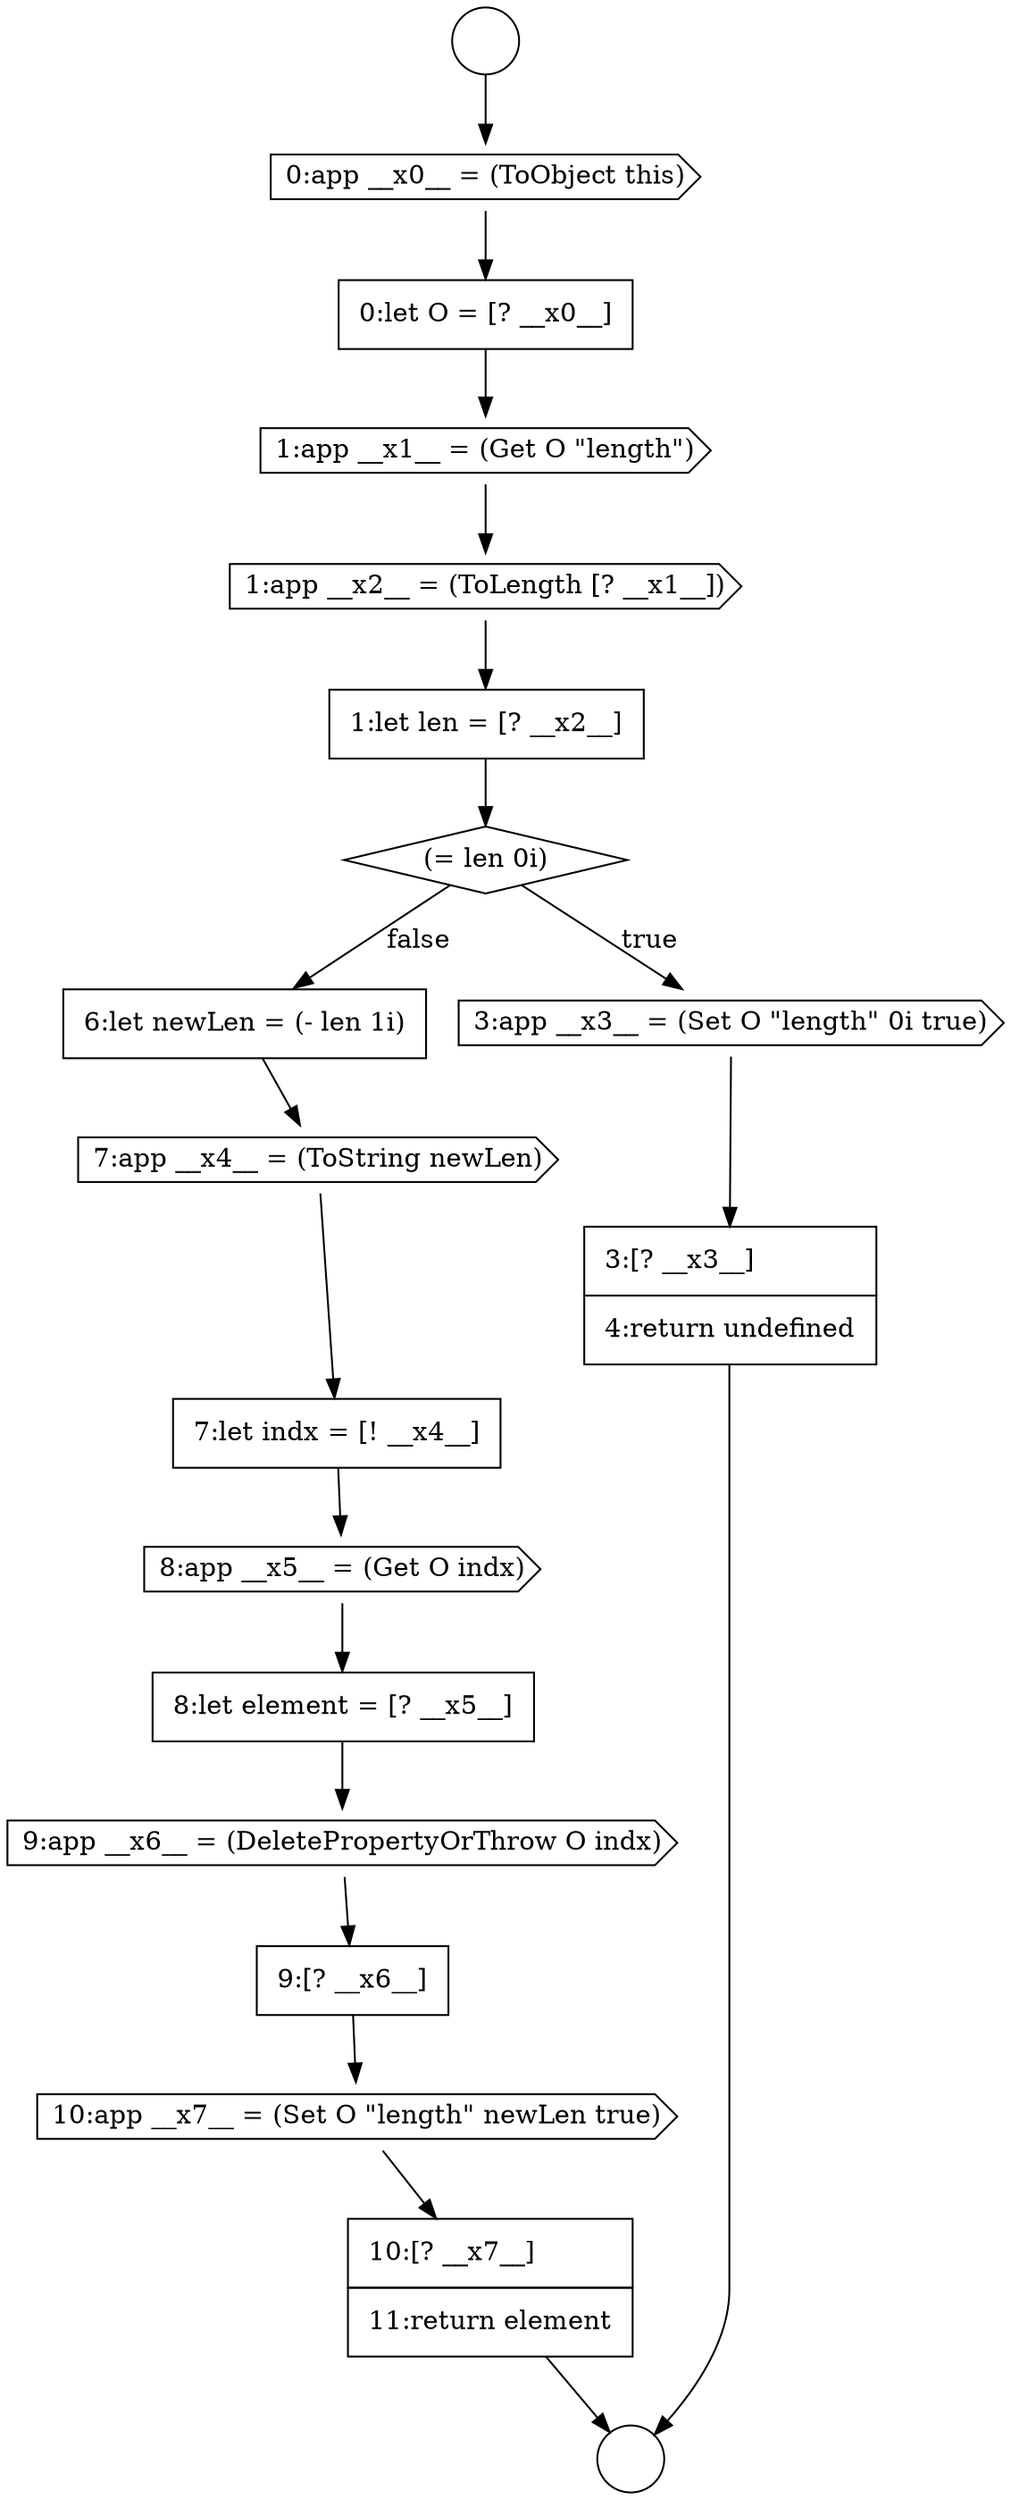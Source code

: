 digraph {
  node13722 [shape=none, margin=0, label=<<font color="black">
    <table border="0" cellborder="1" cellspacing="0" cellpadding="10">
      <tr><td align="left">1:let len = [? __x2__]</td></tr>
    </table>
  </font>> color="black" fillcolor="white" style=filled]
  node13732 [shape=none, margin=0, label=<<font color="black">
    <table border="0" cellborder="1" cellspacing="0" cellpadding="10">
      <tr><td align="left">9:[? __x6__]</td></tr>
    </table>
  </font>> color="black" fillcolor="white" style=filled]
  node13726 [shape=none, margin=0, label=<<font color="black">
    <table border="0" cellborder="1" cellspacing="0" cellpadding="10">
      <tr><td align="left">6:let newLen = (- len 1i)</td></tr>
    </table>
  </font>> color="black" fillcolor="white" style=filled]
  node13730 [shape=none, margin=0, label=<<font color="black">
    <table border="0" cellborder="1" cellspacing="0" cellpadding="10">
      <tr><td align="left">8:let element = [? __x5__]</td></tr>
    </table>
  </font>> color="black" fillcolor="white" style=filled]
  node13734 [shape=none, margin=0, label=<<font color="black">
    <table border="0" cellborder="1" cellspacing="0" cellpadding="10">
      <tr><td align="left">10:[? __x7__]</td></tr>
      <tr><td align="left">11:return element</td></tr>
    </table>
  </font>> color="black" fillcolor="white" style=filled]
  node13716 [shape=circle label=" " color="black" fillcolor="white" style=filled]
  node13719 [shape=none, margin=0, label=<<font color="black">
    <table border="0" cellborder="1" cellspacing="0" cellpadding="10">
      <tr><td align="left">0:let O = [? __x0__]</td></tr>
    </table>
  </font>> color="black" fillcolor="white" style=filled]
  node13725 [shape=none, margin=0, label=<<font color="black">
    <table border="0" cellborder="1" cellspacing="0" cellpadding="10">
      <tr><td align="left">3:[? __x3__]</td></tr>
      <tr><td align="left">4:return undefined</td></tr>
    </table>
  </font>> color="black" fillcolor="white" style=filled]
  node13718 [shape=cds, label=<<font color="black">0:app __x0__ = (ToObject this)</font>> color="black" fillcolor="white" style=filled]
  node13731 [shape=cds, label=<<font color="black">9:app __x6__ = (DeletePropertyOrThrow O indx)</font>> color="black" fillcolor="white" style=filled]
  node13717 [shape=circle label=" " color="black" fillcolor="white" style=filled]
  node13727 [shape=cds, label=<<font color="black">7:app __x4__ = (ToString newLen)</font>> color="black" fillcolor="white" style=filled]
  node13729 [shape=cds, label=<<font color="black">8:app __x5__ = (Get O indx)</font>> color="black" fillcolor="white" style=filled]
  node13724 [shape=cds, label=<<font color="black">3:app __x3__ = (Set O &quot;length&quot; 0i true)</font>> color="black" fillcolor="white" style=filled]
  node13721 [shape=cds, label=<<font color="black">1:app __x2__ = (ToLength [? __x1__])</font>> color="black" fillcolor="white" style=filled]
  node13733 [shape=cds, label=<<font color="black">10:app __x7__ = (Set O &quot;length&quot; newLen true)</font>> color="black" fillcolor="white" style=filled]
  node13728 [shape=none, margin=0, label=<<font color="black">
    <table border="0" cellborder="1" cellspacing="0" cellpadding="10">
      <tr><td align="left">7:let indx = [! __x4__]</td></tr>
    </table>
  </font>> color="black" fillcolor="white" style=filled]
  node13720 [shape=cds, label=<<font color="black">1:app __x1__ = (Get O &quot;length&quot;)</font>> color="black" fillcolor="white" style=filled]
  node13723 [shape=diamond, label=<<font color="black">(= len 0i)</font>> color="black" fillcolor="white" style=filled]
  node13726 -> node13727 [ color="black"]
  node13728 -> node13729 [ color="black"]
  node13721 -> node13722 [ color="black"]
  node13719 -> node13720 [ color="black"]
  node13716 -> node13718 [ color="black"]
  node13724 -> node13725 [ color="black"]
  node13734 -> node13717 [ color="black"]
  node13730 -> node13731 [ color="black"]
  node13725 -> node13717 [ color="black"]
  node13733 -> node13734 [ color="black"]
  node13722 -> node13723 [ color="black"]
  node13727 -> node13728 [ color="black"]
  node13718 -> node13719 [ color="black"]
  node13732 -> node13733 [ color="black"]
  node13729 -> node13730 [ color="black"]
  node13723 -> node13724 [label=<<font color="black">true</font>> color="black"]
  node13723 -> node13726 [label=<<font color="black">false</font>> color="black"]
  node13731 -> node13732 [ color="black"]
  node13720 -> node13721 [ color="black"]
}
